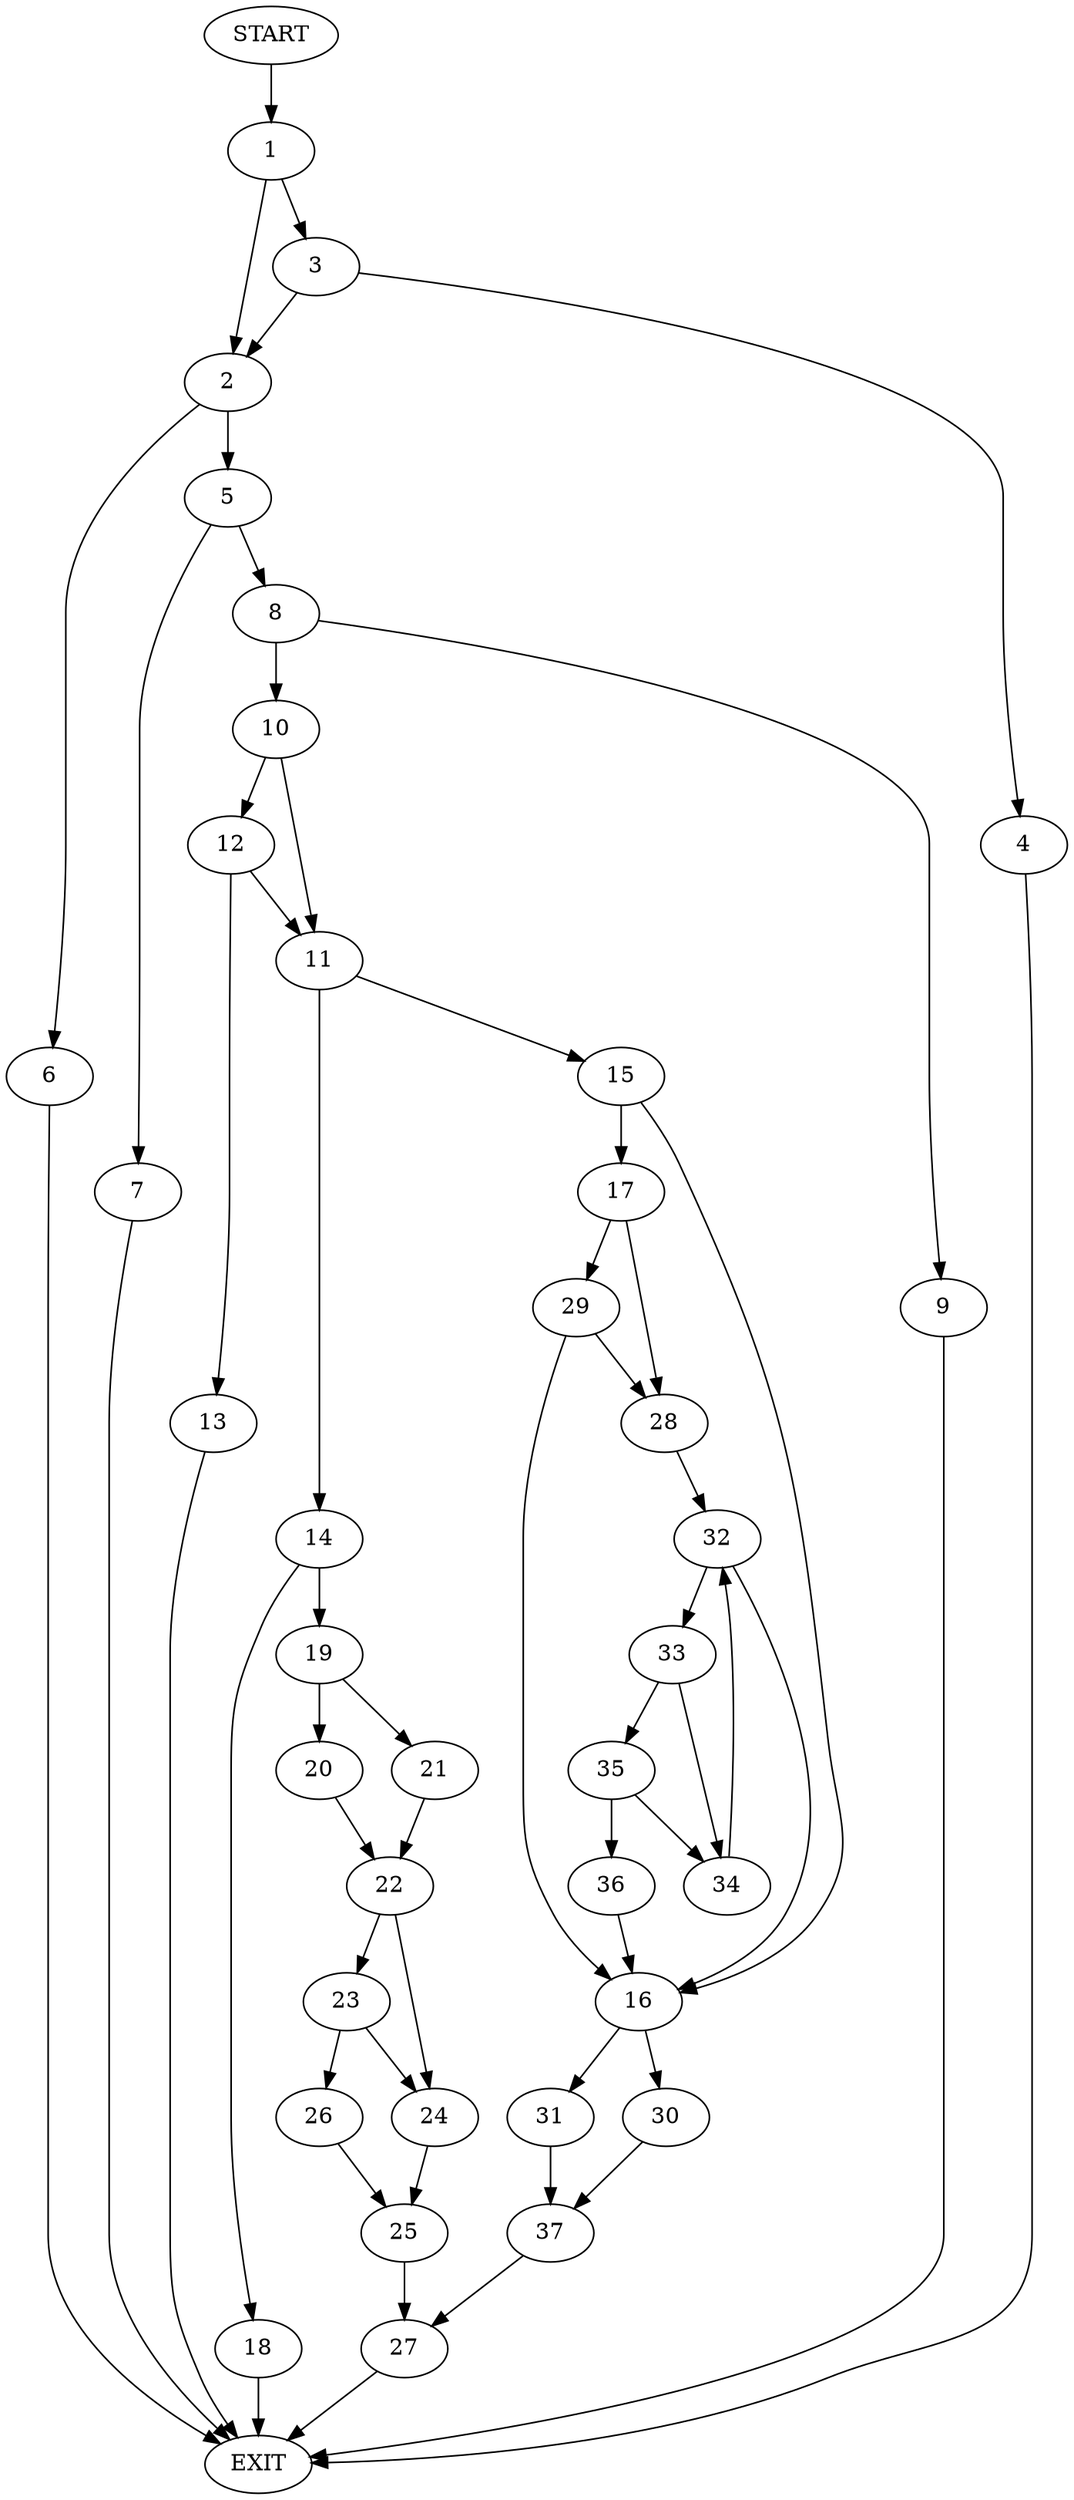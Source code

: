 digraph {
0 [label="START"]
38 [label="EXIT"]
0 -> 1
1 -> 2
1 -> 3
3 -> 4
3 -> 2
2 -> 5
2 -> 6
4 -> 38
6 -> 38
5 -> 7
5 -> 8
7 -> 38
8 -> 9
8 -> 10
9 -> 38
10 -> 11
10 -> 12
12 -> 13
12 -> 11
11 -> 14
11 -> 15
13 -> 38
15 -> 16
15 -> 17
14 -> 18
14 -> 19
18 -> 38
19 -> 20
19 -> 21
21 -> 22
20 -> 22
22 -> 23
22 -> 24
24 -> 25
23 -> 24
23 -> 26
26 -> 25
25 -> 27
27 -> 38
17 -> 28
17 -> 29
16 -> 30
16 -> 31
29 -> 16
29 -> 28
28 -> 32
32 -> 16
32 -> 33
33 -> 34
33 -> 35
35 -> 34
35 -> 36
34 -> 32
36 -> 16
30 -> 37
31 -> 37
37 -> 27
}
